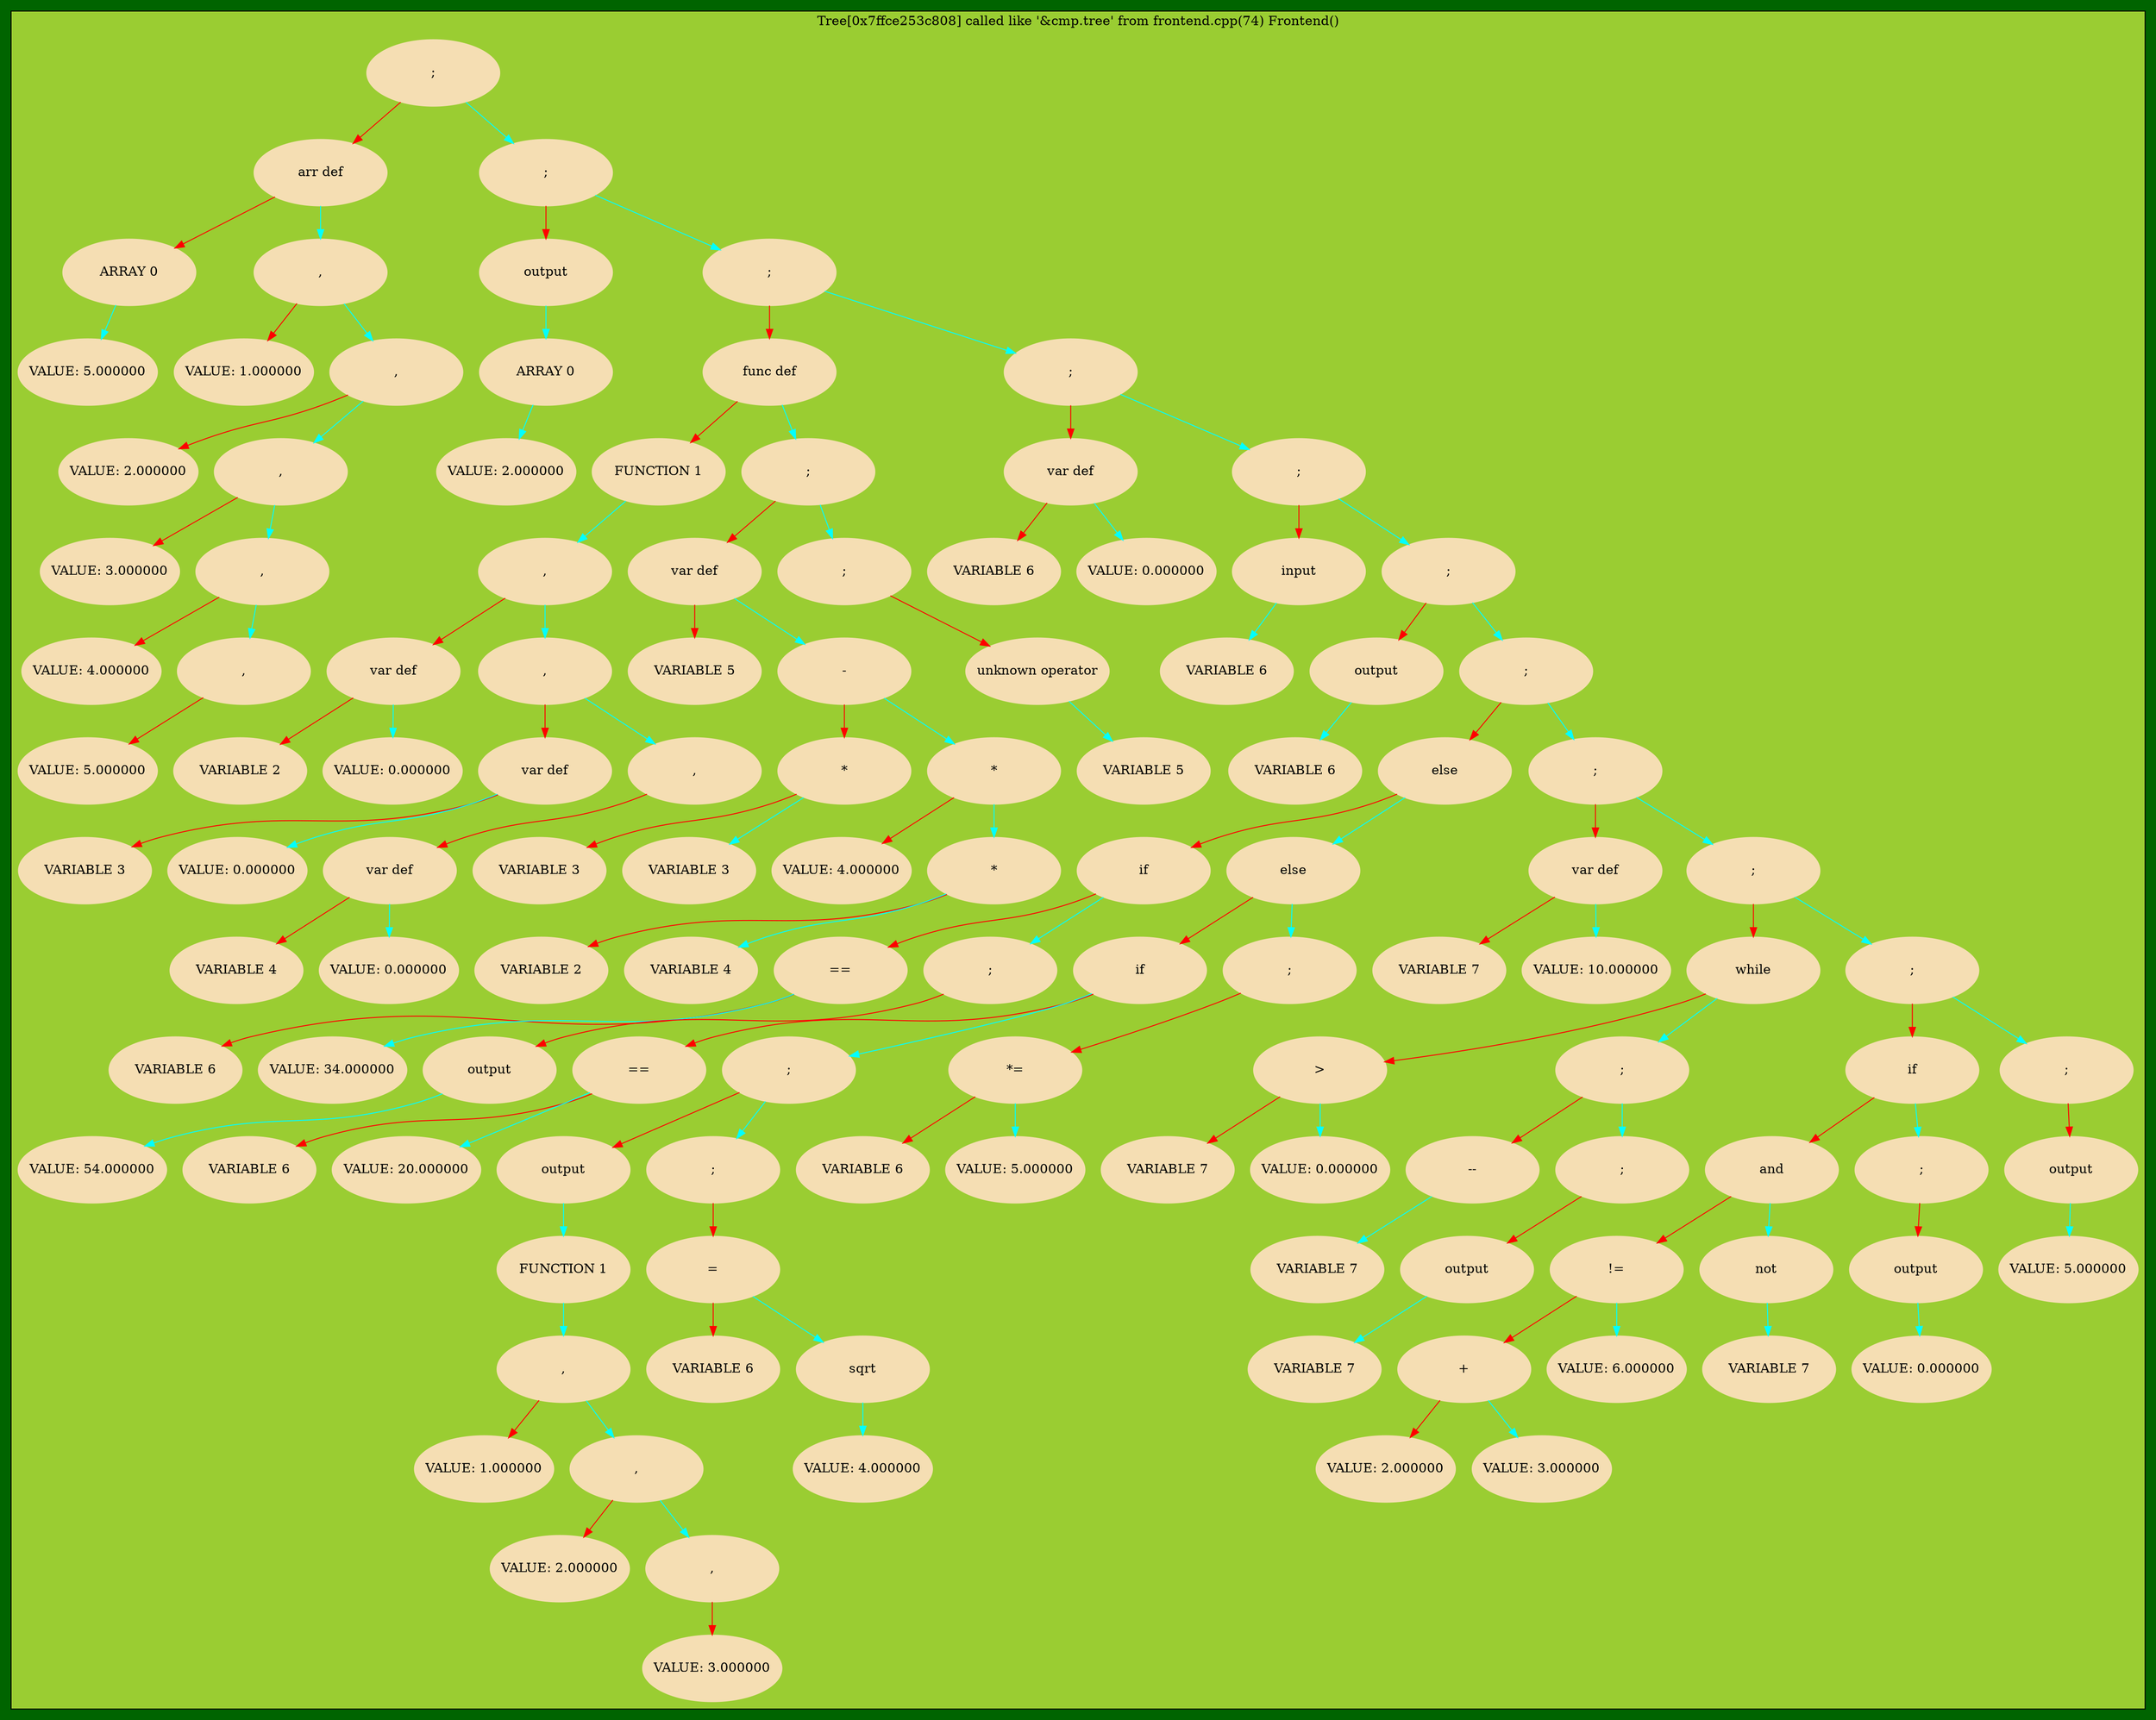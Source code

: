 digraph MyTree
{
	bgcolor = darkgreen;
	graph [splines = splines];
	node  [width = 2, style = filled, color = wheat];
	edge  [color = darkgreen, fontsize = 15];

	subgraph cluster0
    {
		bgcolor = yellowgreen;		height  = 20		style   = filled;
		label   = "Tree[0x7ffce253c808] called like '&cmp.tree' from frontend.cpp(74) Frontend()";

		"0x603000001e10" [shape=oval, height = 1, label = ";"];
		"0x603000001e10" -> "0x603000001ba0" [color = red];
		"0x603000001ba0" [shape=oval, height = 1, label = "arr def"];
		"0x603000001ba0" -> "0x603000001bd0" [color = red];
		"0x603000001bd0" [shape=oval, height = 1, label = "ARRAY 0"];
		"0x603000001bd0" -> "0x603000001c00" [color = cyan];
		"0x603000001c00" [shape=oval, height = 1, label = "VALUE: 5.000000"];
		"0x603000001ba0" -> "0x603000001c30" [color = cyan];
		"0x603000001c30" [shape=oval, height = 1, label = ","];
		"0x603000001c30" -> "0x603000001c60" [color = red];
		"0x603000001c60" [shape=oval, height = 1, label = "VALUE: 1.000000"];
		"0x603000001c30" -> "0x603000001c90" [color = cyan];
		"0x603000001c90" [shape=oval, height = 1, label = ","];
		"0x603000001c90" -> "0x603000001cc0" [color = red];
		"0x603000001cc0" [shape=oval, height = 1, label = "VALUE: 2.000000"];
		"0x603000001c90" -> "0x603000001cf0" [color = cyan];
		"0x603000001cf0" [shape=oval, height = 1, label = ","];
		"0x603000001cf0" -> "0x603000001d20" [color = red];
		"0x603000001d20" [shape=oval, height = 1, label = "VALUE: 3.000000"];
		"0x603000001cf0" -> "0x603000001d50" [color = cyan];
		"0x603000001d50" [shape=oval, height = 1, label = ","];
		"0x603000001d50" -> "0x603000001d80" [color = red];
		"0x603000001d80" [shape=oval, height = 1, label = "VALUE: 4.000000"];
		"0x603000001d50" -> "0x603000001db0" [color = cyan];
		"0x603000001db0" [shape=oval, height = 1, label = ","];
		"0x603000001db0" -> "0x603000001de0" [color = red];
		"0x603000001de0" [shape=oval, height = 1, label = "VALUE: 5.000000"];
		"0x603000001e10" -> "0x603000001ed0" [color = cyan];
		"0x603000001ed0" [shape=oval, height = 1, label = ";"];
		"0x603000001ed0" -> "0x603000001e40" [color = red];
		"0x603000001e40" [shape=oval, height = 1, label = "output"];
		"0x603000001e40" -> "0x603000001e70" [color = cyan];
		"0x603000001e70" [shape=oval, height = 1, label = "ARRAY 0"];
		"0x603000001e70" -> "0x603000001ea0" [color = cyan];
		"0x603000001ea0" [shape=oval, height = 1, label = "VALUE: 2.000000"];
		"0x603000001ed0" -> "0x603000002470" [color = cyan];
		"0x603000002470" [shape=oval, height = 1, label = ";"];
		"0x603000002470" -> "0x603000001f00" [color = red];
		"0x603000001f00" [shape=oval, height = 1, label = "func def"];
		"0x603000001f00" -> "0x603000001f30" [color = red];
		"0x603000001f30" [shape=oval, height = 1, label = "FUNCTION 1"];
		"0x603000001f30" -> "0x603000001f60" [color = cyan];
		"0x603000001f60" [shape=oval, height = 1, label = ","];
		"0x603000001f60" -> "0x603000001f90" [color = red];
		"0x603000001f90" [shape=oval, height = 1, label = "var def"];
		"0x603000001f90" -> "0x603000001fc0" [color = red];
		"0x603000001fc0" [shape=oval, height = 1, label = "VARIABLE 2"];
		"0x603000001f90" -> "0x603000001ff0" [color = cyan];
		"0x603000001ff0" [shape=oval, height = 1, label = "VALUE: 0.000000"];
		"0x603000001f60" -> "0x603000002020" [color = cyan];
		"0x603000002020" [shape=oval, height = 1, label = ","];
		"0x603000002020" -> "0x603000002050" [color = red];
		"0x603000002050" [shape=oval, height = 1, label = "var def"];
		"0x603000002050" -> "0x603000002080" [color = red];
		"0x603000002080" [shape=oval, height = 1, label = "VARIABLE 3"];
		"0x603000002050" -> "0x6030000020b0" [color = cyan];
		"0x6030000020b0" [shape=oval, height = 1, label = "VALUE: 0.000000"];
		"0x603000002020" -> "0x6030000020e0" [color = cyan];
		"0x6030000020e0" [shape=oval, height = 1, label = ","];
		"0x6030000020e0" -> "0x603000002110" [color = red];
		"0x603000002110" [shape=oval, height = 1, label = "var def"];
		"0x603000002110" -> "0x603000002140" [color = red];
		"0x603000002140" [shape=oval, height = 1, label = "VARIABLE 4"];
		"0x603000002110" -> "0x603000002170" [color = cyan];
		"0x603000002170" [shape=oval, height = 1, label = "VALUE: 0.000000"];
		"0x603000001f00" -> "0x6030000023b0" [color = cyan];
		"0x6030000023b0" [shape=oval, height = 1, label = ";"];
		"0x6030000023b0" -> "0x6030000021a0" [color = red];
		"0x6030000021a0" [shape=oval, height = 1, label = "var def"];
		"0x6030000021a0" -> "0x6030000021d0" [color = red];
		"0x6030000021d0" [shape=oval, height = 1, label = "VARIABLE 5"];
		"0x6030000021a0" -> "0x603000002290" [color = cyan];
		"0x603000002290" [shape=oval, height = 1, label = "-"];
		"0x603000002290" -> "0x603000002230" [color = red];
		"0x603000002230" [shape=oval, height = 1, label = "*"];
		"0x603000002230" -> "0x603000002200" [color = red];
		"0x603000002200" [shape=oval, height = 1, label = "VARIABLE 3"];
		"0x603000002230" -> "0x603000002260" [color = cyan];
		"0x603000002260" [shape=oval, height = 1, label = "VARIABLE 3"];
		"0x603000002290" -> "0x6030000022f0" [color = cyan];
		"0x6030000022f0" [shape=oval, height = 1, label = "*"];
		"0x6030000022f0" -> "0x6030000022c0" [color = red];
		"0x6030000022c0" [shape=oval, height = 1, label = "VALUE: 4.000000"];
		"0x6030000022f0" -> "0x603000002350" [color = cyan];
		"0x603000002350" [shape=oval, height = 1, label = "*"];
		"0x603000002350" -> "0x603000002320" [color = red];
		"0x603000002320" [shape=oval, height = 1, label = "VARIABLE 2"];
		"0x603000002350" -> "0x603000002380" [color = cyan];
		"0x603000002380" [shape=oval, height = 1, label = "VARIABLE 4"];
		"0x6030000023b0" -> "0x603000002440" [color = cyan];
		"0x603000002440" [shape=oval, height = 1, label = ";"];
		"0x603000002440" -> "0x6030000023e0" [color = red];
		"0x6030000023e0" [shape=oval, height = 1, label = "unknown operator"];
		"0x6030000023e0" -> "0x603000002410" [color = cyan];
		"0x603000002410" [shape=oval, height = 1, label = "VARIABLE 5"];
		"0x603000002470" -> "0x603000002530" [color = cyan];
		"0x603000002530" [shape=oval, height = 1, label = ";"];
		"0x603000002530" -> "0x6030000024a0" [color = red];
		"0x6030000024a0" [shape=oval, height = 1, label = "var def"];
		"0x6030000024a0" -> "0x6030000024d0" [color = red];
		"0x6030000024d0" [shape=oval, height = 1, label = "VARIABLE 6"];
		"0x6030000024a0" -> "0x603000002500" [color = cyan];
		"0x603000002500" [shape=oval, height = 1, label = "VALUE: 0.000000"];
		"0x603000002530" -> "0x6030000025c0" [color = cyan];
		"0x6030000025c0" [shape=oval, height = 1, label = ";"];
		"0x6030000025c0" -> "0x603000002560" [color = red];
		"0x603000002560" [shape=oval, height = 1, label = "input"];
		"0x603000002560" -> "0x603000002590" [color = cyan];
		"0x603000002590" [shape=oval, height = 1, label = "VARIABLE 6"];
		"0x6030000025c0" -> "0x603000002650" [color = cyan];
		"0x603000002650" [shape=oval, height = 1, label = ";"];
		"0x603000002650" -> "0x6030000025f0" [color = red];
		"0x6030000025f0" [shape=oval, height = 1, label = "output"];
		"0x6030000025f0" -> "0x603000002620" [color = cyan];
		"0x603000002620" [shape=oval, height = 1, label = "VARIABLE 6"];
		"0x603000002650" -> "0x603000002c50" [color = cyan];
		"0x603000002c50" [shape=oval, height = 1, label = ";"];
		"0x603000002c50" -> "0x6030000027d0" [color = red];
		"0x6030000027d0" [shape=oval, height = 1, label = "else"];
		"0x6030000027d0" -> "0x603000002680" [color = red];
		"0x603000002680" [shape=oval, height = 1, label = "if"];
		"0x603000002680" -> "0x6030000026e0" [color = red];
		"0x6030000026e0" [shape=oval, height = 1, label = "=="];
		"0x6030000026e0" -> "0x6030000026b0" [color = red];
		"0x6030000026b0" [shape=oval, height = 1, label = "VARIABLE 6"];
		"0x6030000026e0" -> "0x603000002710" [color = cyan];
		"0x603000002710" [shape=oval, height = 1, label = "VALUE: 34.000000"];
		"0x603000002680" -> "0x6030000027a0" [color = cyan];
		"0x6030000027a0" [shape=oval, height = 1, label = ";"];
		"0x6030000027a0" -> "0x603000002740" [color = red];
		"0x603000002740" [shape=oval, height = 1, label = "output"];
		"0x603000002740" -> "0x603000002770" [color = cyan];
		"0x603000002770" [shape=oval, height = 1, label = "VALUE: 54.000000"];
		"0x6030000027d0" -> "0x603000002b60" [color = cyan];
		"0x603000002b60" [shape=oval, height = 1, label = "else"];
		"0x603000002b60" -> "0x603000002800" [color = red];
		"0x603000002800" [shape=oval, height = 1, label = "if"];
		"0x603000002800" -> "0x603000002860" [color = red];
		"0x603000002860" [shape=oval, height = 1, label = "=="];
		"0x603000002860" -> "0x603000002830" [color = red];
		"0x603000002830" [shape=oval, height = 1, label = "VARIABLE 6"];
		"0x603000002860" -> "0x603000002890" [color = cyan];
		"0x603000002890" [shape=oval, height = 1, label = "VALUE: 20.000000"];
		"0x603000002800" -> "0x603000002a40" [color = cyan];
		"0x603000002a40" [shape=oval, height = 1, label = ";"];
		"0x603000002a40" -> "0x6030000028c0" [color = red];
		"0x6030000028c0" [shape=oval, height = 1, label = "output"];
		"0x6030000028c0" -> "0x6030000028f0" [color = cyan];
		"0x6030000028f0" [shape=oval, height = 1, label = "FUNCTION 1"];
		"0x6030000028f0" -> "0x603000002920" [color = cyan];
		"0x603000002920" [shape=oval, height = 1, label = ","];
		"0x603000002920" -> "0x603000002950" [color = red];
		"0x603000002950" [shape=oval, height = 1, label = "VALUE: 1.000000"];
		"0x603000002920" -> "0x603000002980" [color = cyan];
		"0x603000002980" [shape=oval, height = 1, label = ","];
		"0x603000002980" -> "0x6030000029b0" [color = red];
		"0x6030000029b0" [shape=oval, height = 1, label = "VALUE: 2.000000"];
		"0x603000002980" -> "0x6030000029e0" [color = cyan];
		"0x6030000029e0" [shape=oval, height = 1, label = ","];
		"0x6030000029e0" -> "0x603000002a10" [color = red];
		"0x603000002a10" [shape=oval, height = 1, label = "VALUE: 3.000000"];
		"0x603000002a40" -> "0x603000002b30" [color = cyan];
		"0x603000002b30" [shape=oval, height = 1, label = ";"];
		"0x603000002b30" -> "0x603000002a70" [color = red];
		"0x603000002a70" [shape=oval, height = 1, label = "="];
		"0x603000002a70" -> "0x603000002aa0" [color = red];
		"0x603000002aa0" [shape=oval, height = 1, label = "VARIABLE 6"];
		"0x603000002a70" -> "0x603000002ad0" [color = cyan];
		"0x603000002ad0" [shape=oval, height = 1, label = "sqrt"];
		"0x603000002ad0" -> "0x603000002b00" [color = cyan];
		"0x603000002b00" [shape=oval, height = 1, label = "VALUE: 4.000000"];
		"0x603000002b60" -> "0x603000002c20" [color = cyan];
		"0x603000002c20" [shape=oval, height = 1, label = ";"];
		"0x603000002c20" -> "0x603000002b90" [color = red];
		"0x603000002b90" [shape=oval, height = 1, label = "*="];
		"0x603000002b90" -> "0x603000002bc0" [color = red];
		"0x603000002bc0" [shape=oval, height = 1, label = "VARIABLE 6"];
		"0x603000002b90" -> "0x603000002bf0" [color = cyan];
		"0x603000002bf0" [shape=oval, height = 1, label = "VALUE: 5.000000"];
		"0x603000002c50" -> "0x603000002d10" [color = cyan];
		"0x603000002d10" [shape=oval, height = 1, label = ";"];
		"0x603000002d10" -> "0x603000002c80" [color = red];
		"0x603000002c80" [shape=oval, height = 1, label = "var def"];
		"0x603000002c80" -> "0x603000002cb0" [color = red];
		"0x603000002cb0" [shape=oval, height = 1, label = "VARIABLE 7"];
		"0x603000002c80" -> "0x603000002ce0" [color = cyan];
		"0x603000002ce0" [shape=oval, height = 1, label = "VALUE: 10.000000"];
		"0x603000002d10" -> "0x603000002f20" [color = cyan];
		"0x603000002f20" [shape=oval, height = 1, label = ";"];
		"0x603000002f20" -> "0x603000002d40" [color = red];
		"0x603000002d40" [shape=oval, height = 1, label = "while"];
		"0x603000002d40" -> "0x603000002da0" [color = red];
		"0x603000002da0" [shape=oval, height = 1, label = ">"];
		"0x603000002da0" -> "0x603000002d70" [color = red];
		"0x603000002d70" [shape=oval, height = 1, label = "VARIABLE 7"];
		"0x603000002da0" -> "0x603000002dd0" [color = cyan];
		"0x603000002dd0" [shape=oval, height = 1, label = "VALUE: 0.000000"];
		"0x603000002d40" -> "0x603000002e60" [color = cyan];
		"0x603000002e60" [shape=oval, height = 1, label = ";"];
		"0x603000002e60" -> "0x603000002e00" [color = red];
		"0x603000002e00" [shape=oval, height = 1, label = "--"];
		"0x603000002e00" -> "0x603000002e30" [color = cyan];
		"0x603000002e30" [shape=oval, height = 1, label = "VARIABLE 7"];
		"0x603000002e60" -> "0x603000002ef0" [color = cyan];
		"0x603000002ef0" [shape=oval, height = 1, label = ";"];
		"0x603000002ef0" -> "0x603000002e90" [color = red];
		"0x603000002e90" [shape=oval, height = 1, label = "output"];
		"0x603000002e90" -> "0x603000002ec0" [color = cyan];
		"0x603000002ec0" [shape=oval, height = 1, label = "VARIABLE 7"];
		"0x603000002f20" -> "0x603000003190" [color = cyan];
		"0x603000003190" [shape=oval, height = 1, label = ";"];
		"0x603000003190" -> "0x603000002f50" [color = red];
		"0x603000002f50" [shape=oval, height = 1, label = "if"];
		"0x603000002f50" -> "0x603000003070" [color = red];
		"0x603000003070" [shape=oval, height = 1, label = "and"];
		"0x603000003070" -> "0x603000003010" [color = red];
		"0x603000003010" [shape=oval, height = 1, label = "!="];
		"0x603000003010" -> "0x603000002fb0" [color = red];
		"0x603000002fb0" [shape=oval, height = 1, label = "+"];
		"0x603000002fb0" -> "0x603000002f80" [color = red];
		"0x603000002f80" [shape=oval, height = 1, label = "VALUE: 2.000000"];
		"0x603000002fb0" -> "0x603000002fe0" [color = cyan];
		"0x603000002fe0" [shape=oval, height = 1, label = "VALUE: 3.000000"];
		"0x603000003010" -> "0x603000003040" [color = cyan];
		"0x603000003040" [shape=oval, height = 1, label = "VALUE: 6.000000"];
		"0x603000003070" -> "0x6030000030d0" [color = cyan];
		"0x6030000030d0" [shape=oval, height = 1, label = "not"];
		"0x6030000030d0" -> "0x6030000030a0" [color = cyan];
		"0x6030000030a0" [shape=oval, height = 1, label = "VARIABLE 7"];
		"0x603000002f50" -> "0x603000003160" [color = cyan];
		"0x603000003160" [shape=oval, height = 1, label = ";"];
		"0x603000003160" -> "0x603000003100" [color = red];
		"0x603000003100" [shape=oval, height = 1, label = "output"];
		"0x603000003100" -> "0x603000003130" [color = cyan];
		"0x603000003130" [shape=oval, height = 1, label = "VALUE: 0.000000"];
		"0x603000003190" -> "0x603000003220" [color = cyan];
		"0x603000003220" [shape=oval, height = 1, label = ";"];
		"0x603000003220" -> "0x6030000031c0" [color = red];
		"0x6030000031c0" [shape=oval, height = 1, label = "output"];
		"0x6030000031c0" -> "0x6030000031f0" [color = cyan];
		"0x6030000031f0" [shape=oval, height = 1, label = "VALUE: 5.000000"];
	}
}
